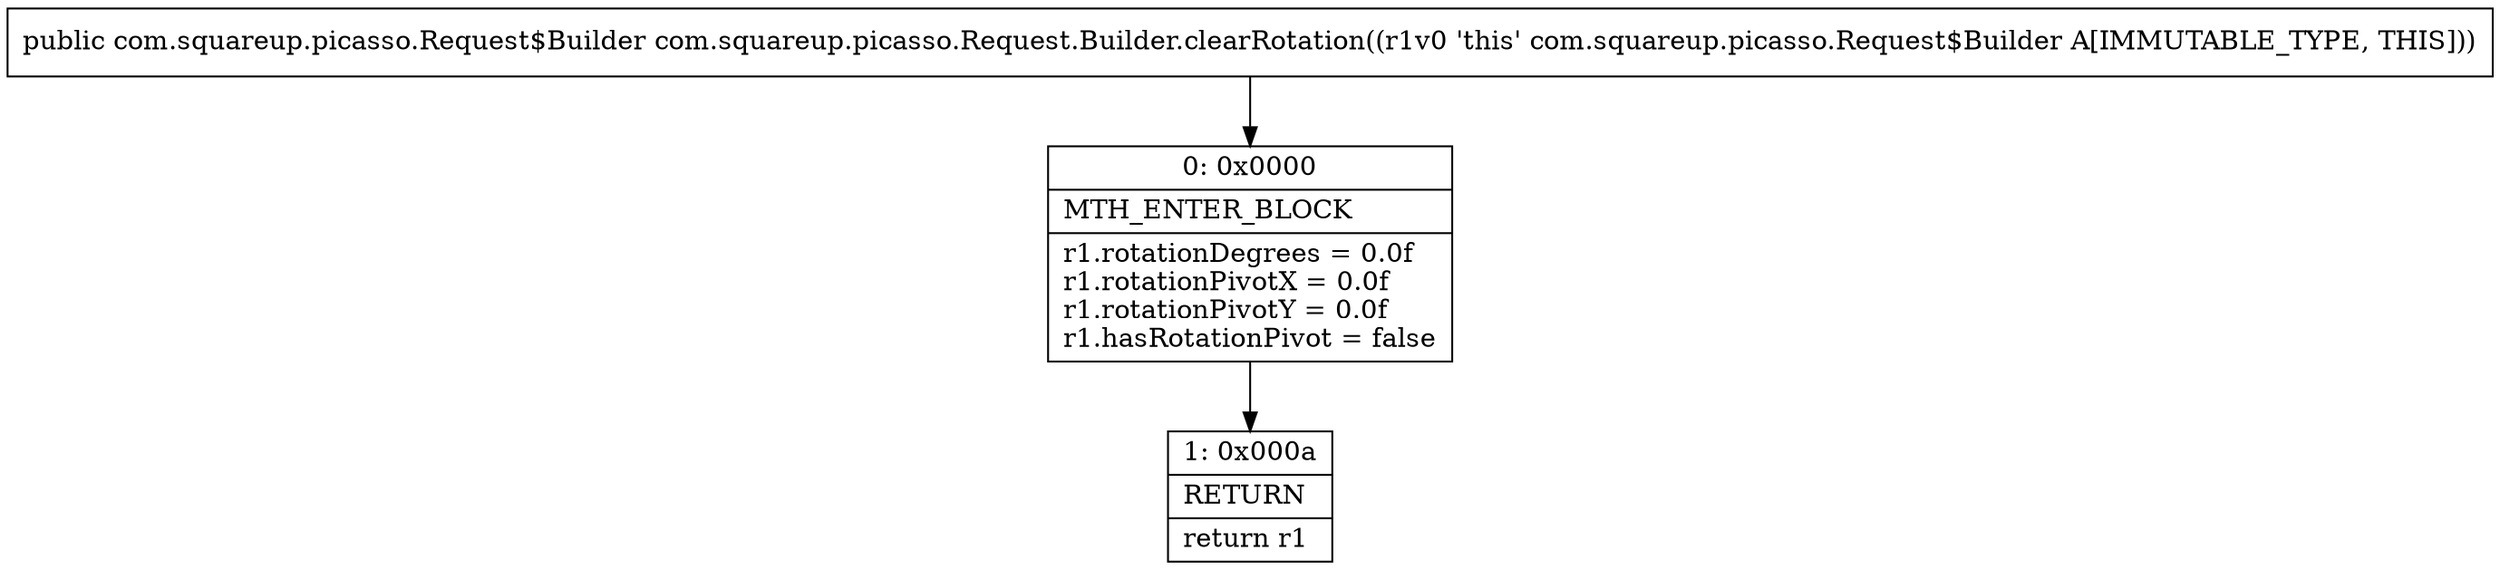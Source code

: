 digraph "CFG forcom.squareup.picasso.Request.Builder.clearRotation()Lcom\/squareup\/picasso\/Request$Builder;" {
Node_0 [shape=record,label="{0\:\ 0x0000|MTH_ENTER_BLOCK\l|r1.rotationDegrees = 0.0f\lr1.rotationPivotX = 0.0f\lr1.rotationPivotY = 0.0f\lr1.hasRotationPivot = false\l}"];
Node_1 [shape=record,label="{1\:\ 0x000a|RETURN\l|return r1\l}"];
MethodNode[shape=record,label="{public com.squareup.picasso.Request$Builder com.squareup.picasso.Request.Builder.clearRotation((r1v0 'this' com.squareup.picasso.Request$Builder A[IMMUTABLE_TYPE, THIS])) }"];
MethodNode -> Node_0;
Node_0 -> Node_1;
}

